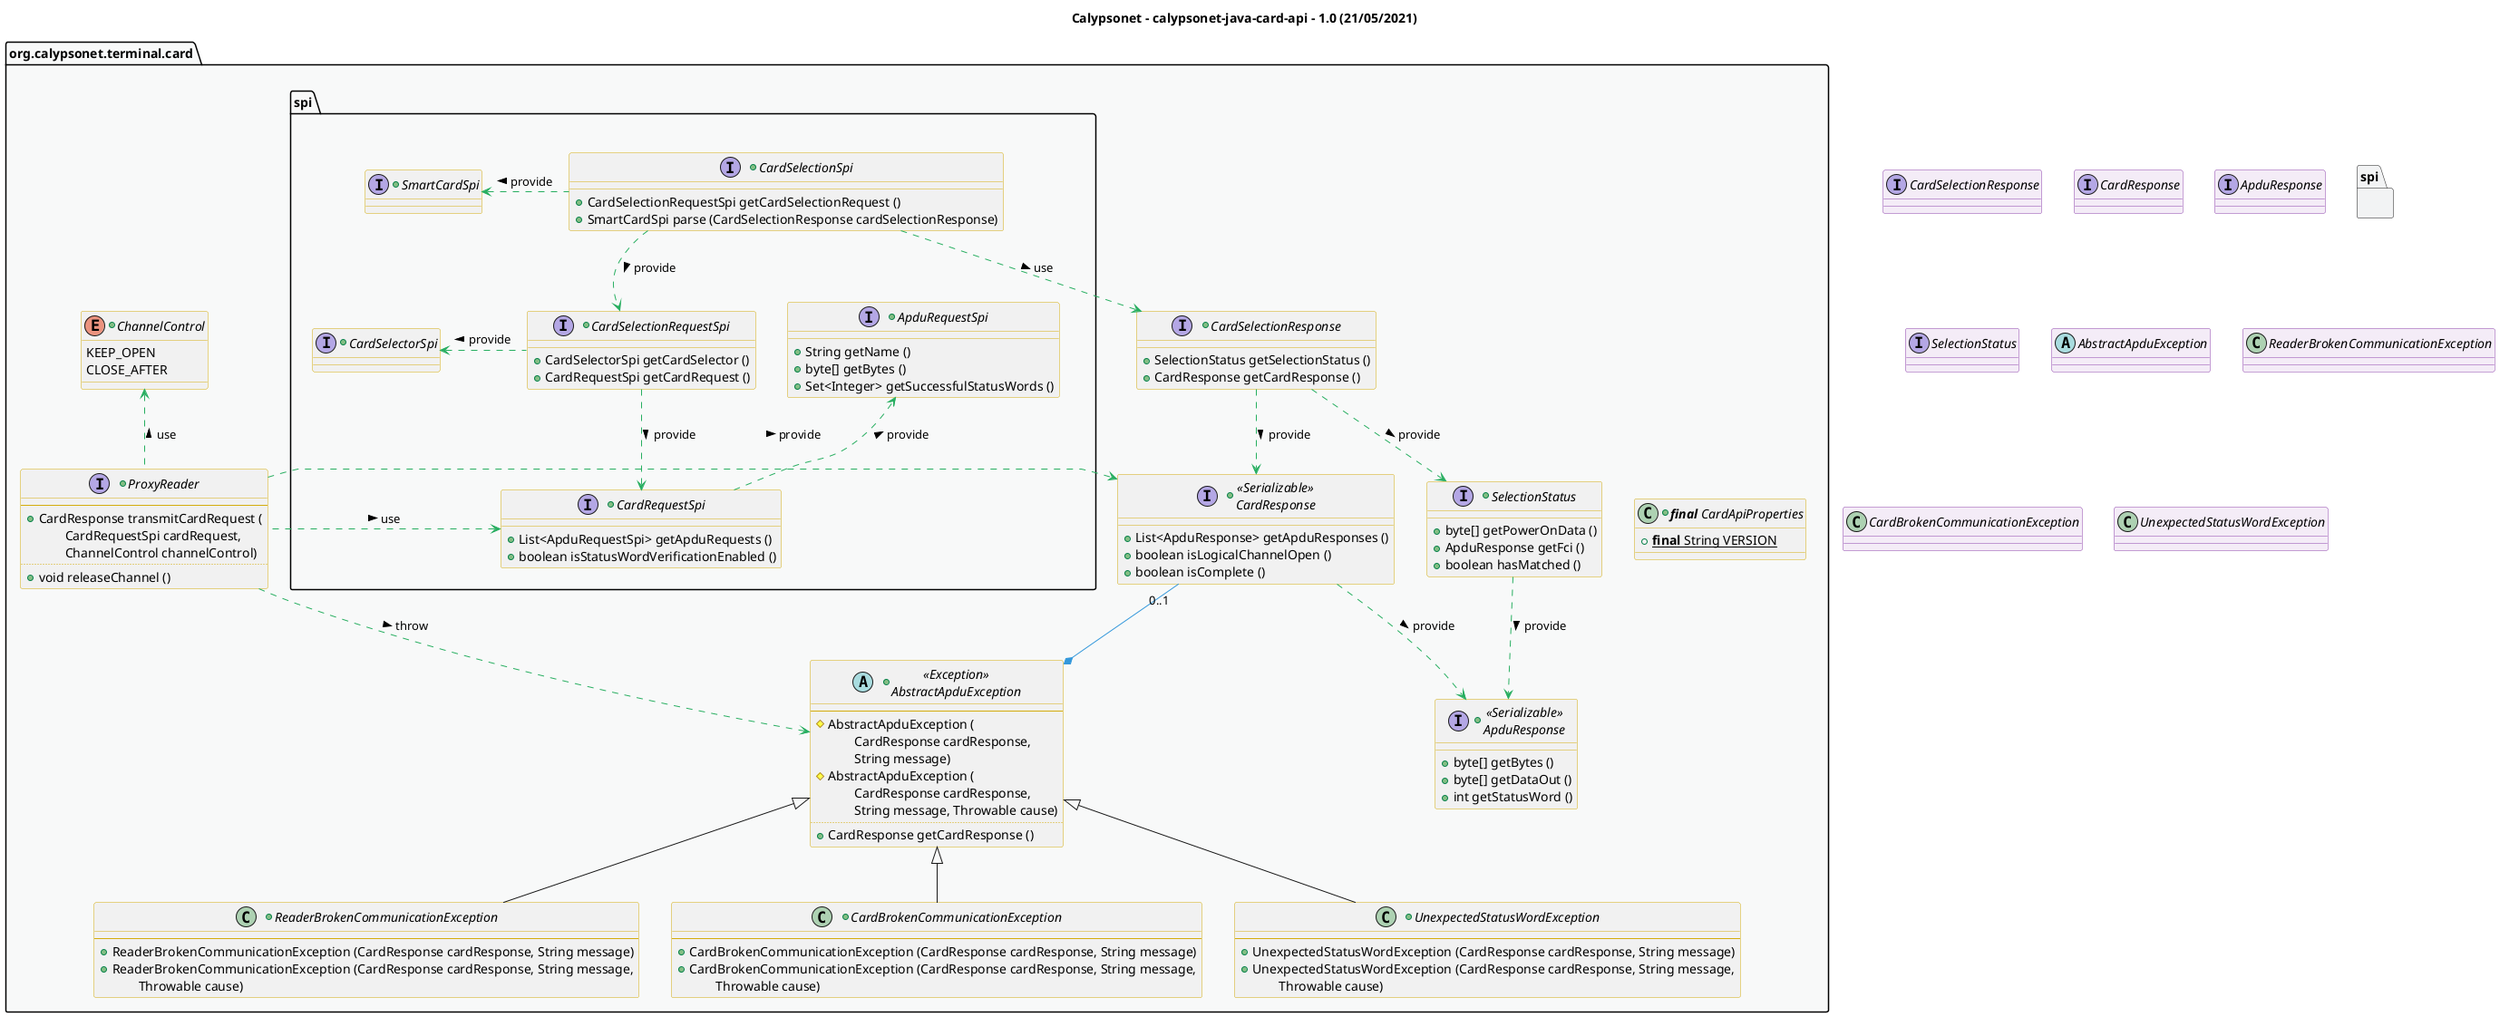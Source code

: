 @startuml
title
        Calypsonet - calypsonet-java-card-api - 1.0 (21/05/2021)
end title

' == THEME ==

'Couleurs issues de : https://htmlcolorcodes.com/fr/tableau-de-couleur/tableau-de-couleur-design-plat/
!define C_GREY1 F8F9F9
!define C_GREY2 F2F3F4
!define C_GREY3 E5E7E9
!define C_GREY4 D7DBDD
!define C_GREY5 CACFD2
!define C_GREY6 BDC3C7
!define C_LINK 3498DB
!define C_USE 27AE60

skinparam Shadowing false
skinparam ClassFontStyle italic
skinparam ClassBorderColor #D4AC0D
skinparam stereotypeABorderColor #A9DCDF
skinparam stereotypeIBorderColor #B4A7E5
skinparam stereotypeCBorderColor #ADD1B2
skinparam stereotypeEBorderColor #EB93DF
' Red
skinparam ClassBackgroundColor<<red>> #FDEDEC
skinparam ClassBorderColor<<red>> #E74C3C
hide <<red>> stereotype
' Purple
skinparam ClassBackgroundColor<<purple>> #F4ECF7
skinparam ClassBorderColor<<purple>> #8E44AD
hide <<purple>> stereotype
' blue
skinparam ClassBackgroundColor<<blue>> #EBF5FB
skinparam ClassBorderColor<<blue>> #3498DB
hide <<blue>> stereotype
' Green
skinparam ClassBackgroundColor<<green>> #E9F7EF
skinparam ClassBorderColor<<green>> #27AE60
hide <<green>> stereotype
' Grey
skinparam ClassBackgroundColor<<grey>> #EAECEE
skinparam ClassBorderColor<<grey>> #2C3E50
hide <<grey>> stereotype

' == CONTENT ==

package "org.calypsonet.terminal.card" as api {
    ' SPI
    package spi {
        +interface CardSelectionSpi {
            +CardSelectionRequestSpi getCardSelectionRequest ()
            +SmartCardSpi parse (CardSelectionResponse cardSelectionResponse)
        }
        +interface CardSelectorSpi {
        }
        +interface SmartCardSpi {
        }
        ' REQUEST
        together {
            +interface CardSelectionRequestSpi {
                +CardSelectorSpi getCardSelector ()
                +CardRequestSpi getCardRequest ()
            }
            +interface CardRequestSpi {
                +List<ApduRequestSpi> getApduRequests ()
                +boolean isStatusWordVerificationEnabled ()
            }
            +interface ApduRequestSpi {
                +String getName ()
                +byte[] getBytes ()
                +Set<Integer> getSuccessfulStatusWords ()
            }
        }
    }
    +interface ProxyReader {
        --
        +CardResponse transmitCardRequest (
        \tCardRequestSpi cardRequest,
        \tChannelControl channelControl)
        ..
        +void releaseChannel ()
    }
    +enum ChannelControl {
        KEEP_OPEN
        CLOSE_AFTER
    }
    ' RESPONSE
    together {
        +class "**final** CardApiProperties" as ApiProperties {
            +{static} **final** String VERSION
        }
        +interface CardSelectionResponse {
            +SelectionStatus getSelectionStatus ()
            +CardResponse getCardResponse ()
        }
        +interface "<<Serializable>>\nCardResponse" as CardResponse {
            +List<ApduResponse> getApduResponses ()
            +boolean isLogicalChannelOpen ()
            +boolean isComplete ()
        }
        +interface "<<Serializable>>\nApduResponse" as ApduResponse {
            +byte[] getBytes ()
            +byte[] getDataOut ()
            +int getStatusWord ()
        }
        +interface SelectionStatus {
            +byte[] getPowerOnData ()
            +ApduResponse getFci ()
            +boolean hasMatched ()
        }
    }
    +abstract class "<<Exception>>\nAbstractApduException" as AbstractApduException {
        --
        #AbstractApduException (
            \tCardResponse cardResponse,
            \tString message)
        #AbstractApduException (
            \tCardResponse cardResponse,
            \tString message, Throwable cause)
        ..
        +CardResponse getCardResponse ()
    }
    +class ReaderBrokenCommunicationException extends AbstractApduException {
        --
        +ReaderBrokenCommunicationException (CardResponse cardResponse, String message)
        +ReaderBrokenCommunicationException (CardResponse cardResponse, String message,
            \tThrowable cause)
    }
    +class CardBrokenCommunicationException extends AbstractApduException {
        --
        +CardBrokenCommunicationException (CardResponse cardResponse, String message)
        +CardBrokenCommunicationException (CardResponse cardResponse, String message,
            \tThrowable cause)
    }
    +class UnexpectedStatusWordException extends AbstractApduException {
        --
        +UnexpectedStatusWordException (CardResponse cardResponse, String message)
        +UnexpectedStatusWordException (CardResponse cardResponse, String message,
            \tThrowable cause)
    }
}

' Associations

CardSelectionSpi .left.> SmartCardSpi #C_USE : provide >
CardSelectionSpi ..> CardSelectionRequestSpi #C_USE : provide >
CardSelectionSpi ..> CardSelectionResponse #C_USE : use >

CardSelectionRequestSpi .left.> CardSelectorSpi #C_USE : provide >
CardSelectionRequestSpi ..> CardRequestSpi #C_USE : provide >

CardRequestSpi ..> ApduRequestSpi #C_USE : provide >

CardSelectionResponse ..> CardResponse #C_USE : provide >
CardSelectionResponse ..> SelectionStatus #C_USE : provide >

CardResponse ..> ApduResponse #C_USE : provide >

SelectionStatus ..> ApduResponse #C_USE : provide >

AbstractApduException *-up- "0..1" CardResponse #C_LINK

ProxyReader .left.> CardRequestSpi #C_USE : use >
ProxyReader .up.> ChannelControl #C_USE : use >

ProxyReader .right.> CardResponse #C_USE : provide >
ProxyReader ..> AbstractApduException #C_USE : throw >

' == LAYOUT ==

ApiProperties -[hidden]left- CardSelectionResponse
spi -[hidden]- CardSelectionResponse

' == STYLE ==

package api #C_GREY1 {}
package spi #C_GREY2 {}

interface CardSelectionResponse <<purple>>
interface CardResponse <<purple>>
interface ApduResponse <<purple>>
interface SelectionStatus <<purple>>
abstract class AbstractApduException <<purple>>
class ReaderBrokenCommunicationException <<purple>>
class CardBrokenCommunicationException <<purple>>
class UnexpectedStatusWordException <<purple>>

@enduml